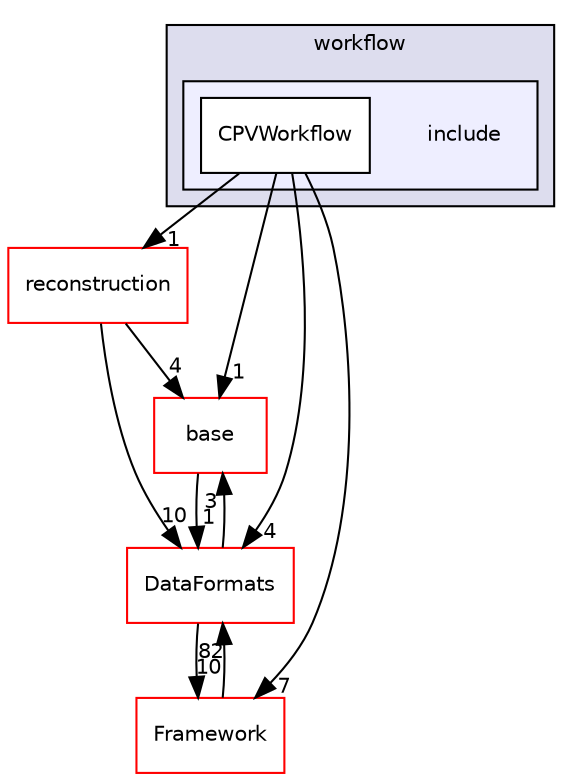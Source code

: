 digraph "/home/travis/build/AliceO2Group/AliceO2/Detectors/CPV/workflow/include" {
  bgcolor=transparent;
  compound=true
  node [ fontsize="10", fontname="Helvetica"];
  edge [ labelfontsize="10", labelfontname="Helvetica"];
  subgraph clusterdir_f89b418b783926de3a6f62b046b4a9b0 {
    graph [ bgcolor="#ddddee", pencolor="black", label="workflow" fontname="Helvetica", fontsize="10", URL="dir_f89b418b783926de3a6f62b046b4a9b0.html"]
  subgraph clusterdir_0a7f47e48159aa25a444a090068946d1 {
    graph [ bgcolor="#eeeeff", pencolor="black", label="" URL="dir_0a7f47e48159aa25a444a090068946d1.html"];
    dir_0a7f47e48159aa25a444a090068946d1 [shape=plaintext label="include"];
    dir_585f888bdcbde9147abd46ab94653304 [shape=box label="CPVWorkflow" color="black" fillcolor="white" style="filled" URL="dir_585f888bdcbde9147abd46ab94653304.html"];
  }
  }
  dir_66222ccc5407e3593e9767260c5fdccb [shape=box label="reconstruction" color="red" URL="dir_66222ccc5407e3593e9767260c5fdccb.html"];
  dir_9f065a6c27ad05d142739bd8f4136180 [shape=box label="base" color="red" URL="dir_9f065a6c27ad05d142739bd8f4136180.html"];
  dir_bcbb2cf9a3d3d83e5515c82071a07177 [shape=box label="Framework" color="red" URL="dir_bcbb2cf9a3d3d83e5515c82071a07177.html"];
  dir_2171f7ec022c5423887b07c69b2f5b48 [shape=box label="DataFormats" color="red" URL="dir_2171f7ec022c5423887b07c69b2f5b48.html"];
  dir_585f888bdcbde9147abd46ab94653304->dir_66222ccc5407e3593e9767260c5fdccb [headlabel="1", labeldistance=1.5 headhref="dir_000379_000358.html"];
  dir_585f888bdcbde9147abd46ab94653304->dir_9f065a6c27ad05d142739bd8f4136180 [headlabel="1", labeldistance=1.5 headhref="dir_000379_000197.html"];
  dir_585f888bdcbde9147abd46ab94653304->dir_bcbb2cf9a3d3d83e5515c82071a07177 [headlabel="7", labeldistance=1.5 headhref="dir_000379_000013.html"];
  dir_585f888bdcbde9147abd46ab94653304->dir_2171f7ec022c5423887b07c69b2f5b48 [headlabel="4", labeldistance=1.5 headhref="dir_000379_000076.html"];
  dir_66222ccc5407e3593e9767260c5fdccb->dir_9f065a6c27ad05d142739bd8f4136180 [headlabel="4", labeldistance=1.5 headhref="dir_000358_000197.html"];
  dir_66222ccc5407e3593e9767260c5fdccb->dir_2171f7ec022c5423887b07c69b2f5b48 [headlabel="10", labeldistance=1.5 headhref="dir_000358_000076.html"];
  dir_9f065a6c27ad05d142739bd8f4136180->dir_2171f7ec022c5423887b07c69b2f5b48 [headlabel="1", labeldistance=1.5 headhref="dir_000197_000076.html"];
  dir_bcbb2cf9a3d3d83e5515c82071a07177->dir_2171f7ec022c5423887b07c69b2f5b48 [headlabel="82", labeldistance=1.5 headhref="dir_000013_000076.html"];
  dir_2171f7ec022c5423887b07c69b2f5b48->dir_9f065a6c27ad05d142739bd8f4136180 [headlabel="3", labeldistance=1.5 headhref="dir_000076_000197.html"];
  dir_2171f7ec022c5423887b07c69b2f5b48->dir_bcbb2cf9a3d3d83e5515c82071a07177 [headlabel="10", labeldistance=1.5 headhref="dir_000076_000013.html"];
}
